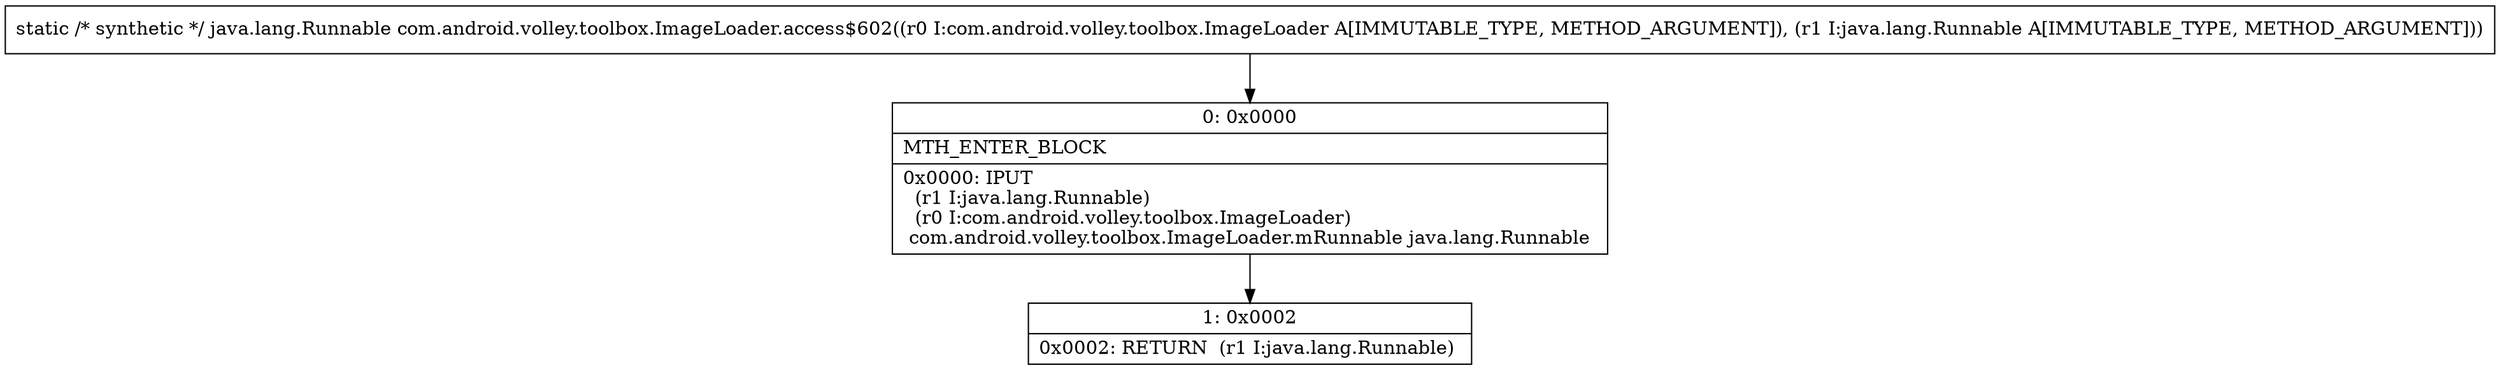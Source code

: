 digraph "CFG forcom.android.volley.toolbox.ImageLoader.access$602(Lcom\/android\/volley\/toolbox\/ImageLoader;Ljava\/lang\/Runnable;)Ljava\/lang\/Runnable;" {
Node_0 [shape=record,label="{0\:\ 0x0000|MTH_ENTER_BLOCK\l|0x0000: IPUT  \l  (r1 I:java.lang.Runnable)\l  (r0 I:com.android.volley.toolbox.ImageLoader)\l com.android.volley.toolbox.ImageLoader.mRunnable java.lang.Runnable \l}"];
Node_1 [shape=record,label="{1\:\ 0x0002|0x0002: RETURN  (r1 I:java.lang.Runnable) \l}"];
MethodNode[shape=record,label="{static \/* synthetic *\/ java.lang.Runnable com.android.volley.toolbox.ImageLoader.access$602((r0 I:com.android.volley.toolbox.ImageLoader A[IMMUTABLE_TYPE, METHOD_ARGUMENT]), (r1 I:java.lang.Runnable A[IMMUTABLE_TYPE, METHOD_ARGUMENT])) }"];
MethodNode -> Node_0;
Node_0 -> Node_1;
}

